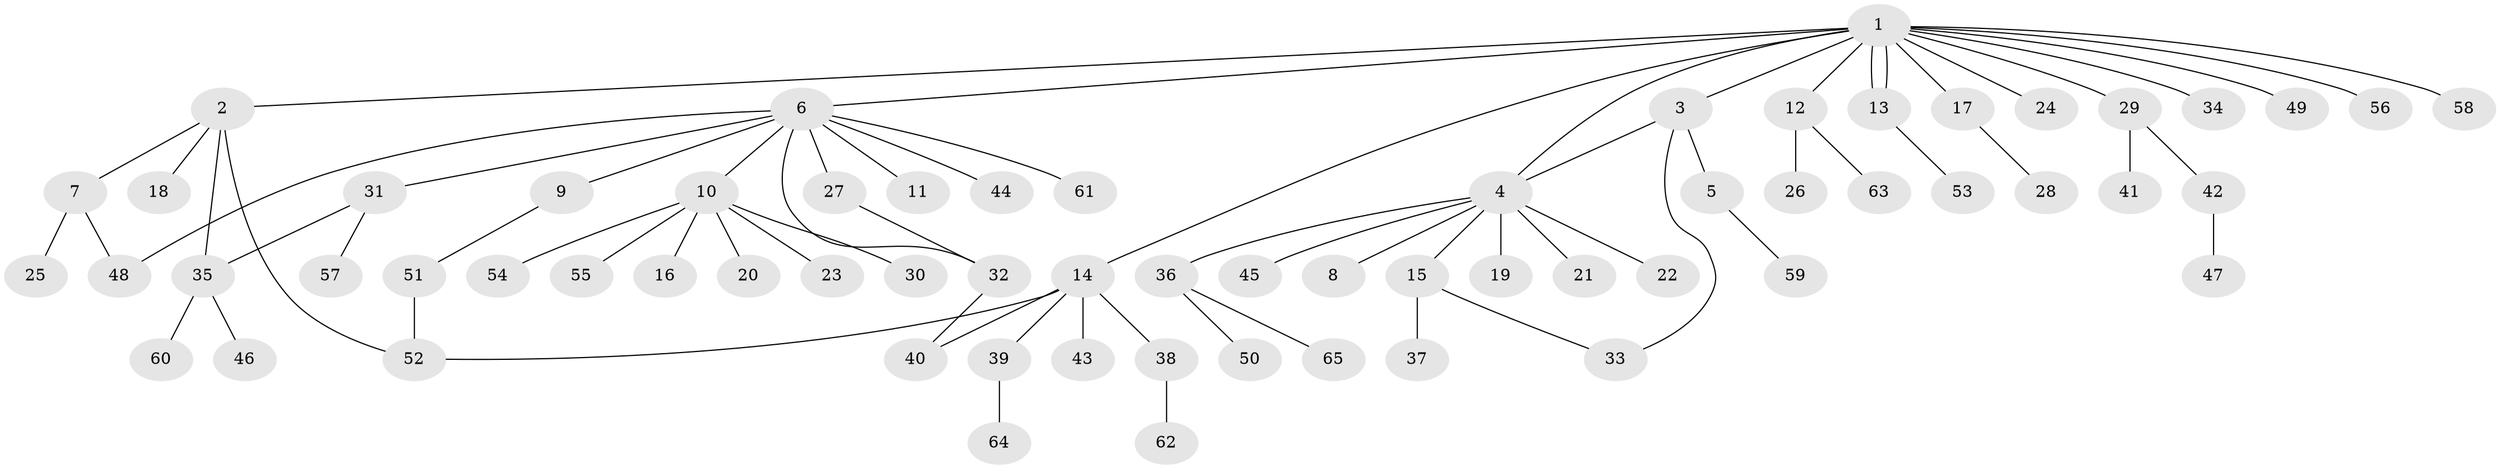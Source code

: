 // coarse degree distribution, {12: 0.022222222222222223, 9: 0.044444444444444446, 1: 0.6444444444444445, 2: 0.2, 3: 0.022222222222222223, 8: 0.022222222222222223, 4: 0.044444444444444446}
// Generated by graph-tools (version 1.1) at 2025/50/03/04/25 21:50:09]
// undirected, 65 vertices, 73 edges
graph export_dot {
graph [start="1"]
  node [color=gray90,style=filled];
  1;
  2;
  3;
  4;
  5;
  6;
  7;
  8;
  9;
  10;
  11;
  12;
  13;
  14;
  15;
  16;
  17;
  18;
  19;
  20;
  21;
  22;
  23;
  24;
  25;
  26;
  27;
  28;
  29;
  30;
  31;
  32;
  33;
  34;
  35;
  36;
  37;
  38;
  39;
  40;
  41;
  42;
  43;
  44;
  45;
  46;
  47;
  48;
  49;
  50;
  51;
  52;
  53;
  54;
  55;
  56;
  57;
  58;
  59;
  60;
  61;
  62;
  63;
  64;
  65;
  1 -- 2;
  1 -- 3;
  1 -- 4;
  1 -- 6;
  1 -- 12;
  1 -- 13;
  1 -- 13;
  1 -- 14;
  1 -- 17;
  1 -- 24;
  1 -- 29;
  1 -- 34;
  1 -- 49;
  1 -- 56;
  1 -- 58;
  2 -- 7;
  2 -- 18;
  2 -- 35;
  2 -- 52;
  3 -- 4;
  3 -- 5;
  3 -- 33;
  4 -- 8;
  4 -- 15;
  4 -- 19;
  4 -- 21;
  4 -- 22;
  4 -- 36;
  4 -- 45;
  5 -- 59;
  6 -- 9;
  6 -- 10;
  6 -- 11;
  6 -- 27;
  6 -- 31;
  6 -- 32;
  6 -- 44;
  6 -- 48;
  6 -- 61;
  7 -- 25;
  7 -- 48;
  9 -- 51;
  10 -- 16;
  10 -- 20;
  10 -- 23;
  10 -- 30;
  10 -- 54;
  10 -- 55;
  12 -- 26;
  12 -- 63;
  13 -- 53;
  14 -- 38;
  14 -- 39;
  14 -- 40;
  14 -- 43;
  14 -- 52;
  15 -- 33;
  15 -- 37;
  17 -- 28;
  27 -- 32;
  29 -- 41;
  29 -- 42;
  31 -- 35;
  31 -- 57;
  32 -- 40;
  35 -- 46;
  35 -- 60;
  36 -- 50;
  36 -- 65;
  38 -- 62;
  39 -- 64;
  42 -- 47;
  51 -- 52;
}
